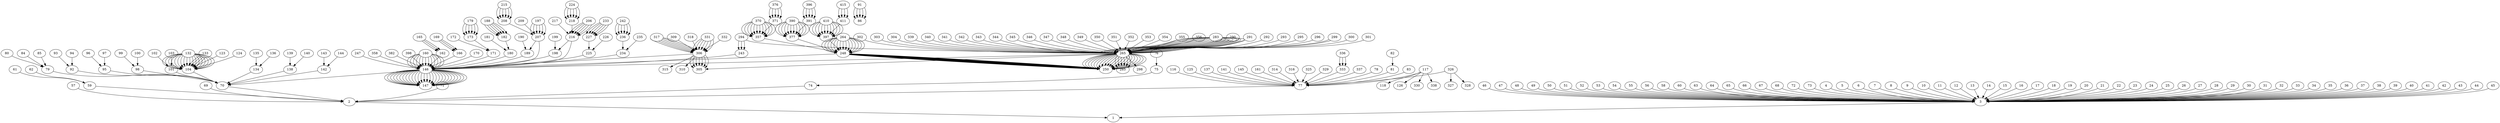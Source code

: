 // The Round Table
digraph {
	824758822 [label=1]
	1543717122 [label=2]
	-1587681112 [label=3]
	-575549639 [label=4]
	-1432410094 [label=5]
	-1432475884 [label=6]
	-566501847 [label=7]
	-2141961303 [label=8]
	-566501834 [label=9]
	-1432410428 [label=10]
	-575548140 [label=11]
	-1432408579 [label=12]
	-2141959708 [label=13]
	-566500231 [label=14]
	-1432411961 [label=15]
	-575548028 [label=16]
	-2141959650 [label=17]
	-566500197 [label=18]
	-1432410711 [label=19]
	-575548010 [label=20]
	-2141958845 [label=21]
	894723641 [label=22]
	1496878193 [label=23]
	-1051372753 [label=24]
	-1946181178 [label=25]
	761468978 [label=26]
	1622574994 [label=27]
	1341570858 [label=28]
	1335479913 [label=29]
	1550973501 [label=30]
	-1944548625 [label=31]
	-2044437607 [label=32]
	-1432407469 [label=33]
	-1432404043 [label=34]
	-1432466362 [label=35]
	1827844345 [label=36]
	-2047731797 [label=37]
	1367368330 [label=38]
	-1694215431 [label=39]
	894338984 [label=40]
	-1589563437 [label=41]
	-896471947 [label=42]
	-896471949 [label=43]
	-1403543303 [label=44]
	-1403543302 [label=45]
	1989728745 [label=46]
	-1403477531 [label=47]
	-1403475610 [label=48]
	-802279068 [label=49]
	-802274832 [label=50]
	-2093622841 [label=51]
	-101010351 [label=52]
	349993221 [label=53]
	-1789199237 [label=54]
	-1813694676 [label=55]
	959053670 [label=56]
	2023797515 [label=57]
	-1978584475 [label=58]
	-125085135 [label=59]
	-429153848 [label=60]
	-163154897 [label=61]
	-163154475 [label=62]
	-1657549314 [label=63]
	-2053789460 [label=64]
	-1345338246 [label=65]
	-2053787212 [label=66]
	-1262952309 [label=67]
	-1163719169 [label=68]
	1025123992 [label=69]
	2532226 [label=70]
	1649941038 [label=71]
	369495875 [label=72]
	-1631410944 [label=73]
	-119814121 [label=74]
	-659357135 [label=75]
	-6351466 [label=76]
	-505915618 [label=77]
	-57422591 [label=78]
	-1760734408 [label=79]
	1640670584 [label=80]
	1267524619 [label=81]
	1265962657 [label=82]
	1265961677 [label=83]
	1267524722 [label=84]
	1267518253 [label=85]
	1270704383 [label=86]
	1265958865 [label=87]
	1265958865 [label=88]
	1265958865 [label=89]
	1265958865 [label=90]
	1265958865 [label=91]
	1270365044 [label=92]
	1269263652 [label=93]
	1269263651 [label=94]
	1270365033 [label=95]
	1269263630 [label=96]
	1269263629 [label=97]
	1270365030 [label=98]
	1269263632 [label=99]
	1269263631 [label=100]
	1270365070 [label=101]
	1269263712 [label=102]
	1269263711 [label=103]
	1270365075 [label=104]
	1265958895 [label=105]
	1265958895 [label=106]
	1265958895 [label=107]
	1265958895 [label=108]
	1265958895 [label=109]
	1265958895 [label=110]
	1265958895 [label=111]
	1265958895 [label=112]
	1265958895 [label=113]
	1265958895 [label=114]
	1265958895 [label=115]
	1267518602 [label=116]
	1267518383 [label=117]
	-148882091 [label=118]
	1265958895 [label=119]
	1265958895 [label=120]
	1265958895 [label=121]
	1265958902 [label=122]
	1265958901 [label=123]
	1265958900 [label=124]
	1267518592 [label=125]
	-148878691 [label=126]
	1265958895 [label=127]
	1265958902 [label=128]
	1265958895 [label=129]
	1265958902 [label=130]
	1265958895 [label=131]
	1265958895 [label=132]
	1265958902 [label=133]
	1270365062 [label=134]
	1269263696 [label=135]
	1269263730 [label=136]
	1267518630 [label=137]
	1270365108 [label=138]
	1269263780 [label=139]
	1269263779 [label=140]
	1267518625 [label=141]
	1270365095 [label=142]
	1269263754 [label=143]
	1269263540 [label=144]
	1267518407 [label=145]
	1270364885 [label=146]
	-97137843 [label=147]
	1265958961 [label=148]
	1265958961 [label=149]
	1265958961 [label=150]
	1265958961 [label=151]
	1265958961 [label=152]
	1265958961 [label=153]
	1265958961 [label=154]
	1265958961 [label=155]
	1265958961 [label=156]
	1265958961 [label=157]
	1265958961 [label=158]
	1265958961 [label=159]
	1265958961 [label=160]
	1267518412 [label=161]
	1922331370 [label=162]
	1265958958 [label=163]
	1265958958 [label=164]
	1265958958 [label=165]
	1922331361 [label=166]
	1265958949 [label=167]
	1265958949 [label=168]
	1265958949 [label=169]
	1922331360 [label=170]
	1922331359 [label=171]
	1922331387 [label=172]
	1922331386 [label=173]
	1265958988 [label=174]
	1265958988 [label=175]
	1265958988 [label=176]
	1265958988 [label=177]
	1265958988 [label=178]
	1265958988 [label=179]
	1922331399 [label=180]
	1922331424 [label=181]
	1922331431 [label=182]
	1265958993 [label=183]
	1265958993 [label=184]
	1265958993 [label=185]
	1265958993 [label=186]
	1265958993 [label=187]
	1265958993 [label=188]
	1922331404 [label=189]
	1922331434 [label=190]
	1922331433 [label=191]
	1265958990 [label=192]
	1265958990 [label=193]
	1265958990 [label=194]
	1265958990 [label=195]
	1265958990 [label=196]
	1265958990 [label=197]
	1922331393 [label=198]
	1922331412 [label=199]
	1922331430 [label=200]
	1265958966 [label=201]
	1265958966 [label=202]
	1265958966 [label=203]
	1265958966 [label=204]
	1265958966 [label=205]
	1265958966 [label=206]
	1922331433 [label=207]
	1922331491 [label=208]
	1922331492 [label=209]
	1265959019 [label=210]
	1265959019 [label=211]
	1265959019 [label=212]
	1265959019 [label=213]
	1265959019 [label=214]
	1265959019 [label=215]
	1922331430 [label=216]
	1922331494 [label=217]
	1922331493 [label=218]
	1265959024 [label=219]
	1265959024 [label=220]
	1265959024 [label=221]
	1265959024 [label=222]
	1265959024 [label=223]
	1265959024 [label=224]
	1922331435 [label=225]
	1922331496 [label=226]
	1922331487 [label=227]
	1265959013 [label=228]
	1265959013 [label=229]
	1265959013 [label=230]
	1265959013 [label=231]
	1265959013 [label=232]
	1265959013 [label=233]
	1922331443 [label=234]
	1922331480 [label=235]
	1922331503 [label=236]
	1265959053 [label=237]
	1265959053 [label=238]
	1265959053 [label=239]
	1265959053 [label=240]
	1265959053 [label=241]
	1265959053 [label=242]
	1922331464 [label=243]
	1265959052 [label=244]
	1265959052 [label=245]
	1265959052 [label=246]
	1922331463 [label=247]
	1267515786 [label=248]
	1265959050 [label=249]
	-1076140352 [label=250]
	1265959050 [label=251]
	1265959050 [label=252]
	1265959050 [label=253]
	1265959050 [label=254]
	1265959050 [label=255]
	1265959050 [label=256]
	1265959050 [label=257]
	1265959050 [label=258]
	1265959050 [label=259]
	1265959050 [label=260]
	1265959050 [label=261]
	1265959050 [label=262]
	1265959050 [label=263]
	1265959050 [label=264]
	1267515793 [label=265]
	1265959057 [label=266]
	1265959057 [label=267]
	1265959057 [label=268]
	1265959057 [label=269]
	1265959057 [label=270]
	1265959057 [label=271]
	1265959057 [label=272]
	1265959057 [label=273]
	1265959057 [label=274]
	1265959057 [label=275]
	1265959057 [label=276]
	1265959057 [label=277]
	1265959057 [label=278]
	1265959057 [label=279]
	1265959057 [label=280]
	1265959057 [label=281]
	1265959057 [label=282]
	1265959057 [label=283]
	1265959064 [label=284]
	-1640604840 [label=285]
	1265959064 [label=286]
	1265959064 [label=287]
	1265959064 [label=288]
	1265959064 [label=289]
	1265959064 [label=290]
	1265959063 [label=291]
	1265959062 [label=292]
	1265959061 [label=293]
	1265959052 [label=294]
	1265959051 [label=295]
	1265960557 [label=296]
	1265960580 [label=297]
	-1916673914 [label=298]
	1265960580 [label=299]
	1265960579 [label=300]
	1265960578 [label=301]
	1265960577 [label=302]
	1265960584 [label=303]
	1265960583 [label=304]
	-1184869068 [label=305]
	1267516591 [label=306]
	1265962149 [label=307]
	1265962149 [label=308]
	1265962148 [label=309]
	-1438626347 [label=310]
	1265962149 [label=311]
	1265962149 [label=312]
	1265962149 [label=313]
	1267519317 [label=314]
	-484785310 [label=315]
	1267519315 [label=316]
	1265962149 [label=317]
	1265962147 [label=318]
	1265962138 [label=319]
	1265962138 [label=320]
	1265962138 [label=321]
	1265962138 [label=322]
	1265962138 [label=323]
	1265962138 [label=324]
	1267519337 [label=325]
	1267524466 [label=326]
	-84914899 [label=327]
	-84914901 [label=328]
	1267519335 [label=329]
	-146355245 [label=330]
	1265962138 [label=331]
	1265962156 [label=332]
	1267519341 [label=333]
	1265962248 [label=334]
	1265962248 [label=335]
	1265962248 [label=336]
	1267519340 [label=337]
	-146355381 [label=338]
	1265960590 [label=339]
	1265960589 [label=340]
	1265960612 [label=341]
	1265960611 [label=342]
	1265960610 [label=343]
	1265960609 [label=344]
	1265960616 [label=345]
	1265960615 [label=346]
	1265960614 [label=347]
	1265960613 [label=348]
	1265960623 [label=349]
	1265960622 [label=350]
	1265960621 [label=351]
	1265960644 [label=352]
	1265960643 [label=353]
	1265960642 [label=354]
	1265960641 [label=355]
	1265960648 [label=356]
	1267516721 [label=357]
	1267516633 [label=358]
	1265960632 [label=359]
	1265960632 [label=360]
	1265960632 [label=361]
	1265960632 [label=362]
	1265960632 [label=363]
	1265960632 [label=364]
	1265960632 [label=365]
	1265960632 [label=366]
	1265960632 [label=367]
	1265960632 [label=368]
	1265960632 [label=369]
	1265960632 [label=370]
	1270706067 [label=371]
	1265960631 [label=372]
	1265960631 [label=373]
	1265960631 [label=374]
	1265960631 [label=375]
	1265960631 [label=376]
	1267516742 [label=377]
	1265960685 [label=378]
	1265960685 [label=379]
	1265960685 [label=380]
	1265960685 [label=381]
	1267516630 [label=382]
	1265960685 [label=383]
	1265960685 [label=384]
	1265960685 [label=385]
	1265960685 [label=386]
	1265960685 [label=387]
	1265960685 [label=388]
	1265960685 [label=389]
	1265960685 [label=390]
	1270706141 [label=391]
	1265960684 [label=392]
	1265960684 [label=393]
	1265960684 [label=394]
	1265960684 [label=395]
	1265960684 [label=396]
	1267516739 [label=397]
	1267516651 [label=398]
	1265960682 [label=399]
	1265960682 [label=400]
	1265960682 [label=401]
	1265960682 [label=402]
	1265960682 [label=403]
	1265960682 [label=404]
	1265960682 [label=405]
	1265960682 [label=406]
	1265960682 [label=407]
	1265960682 [label=408]
	1265960682 [label=409]
	1265960682 [label=410]
	1270706143 [label=411]
	1265960689 [label=412]
	1265960689 [label=413]
	1265960689 [label=414]
	1265960689 [label=415]
		1543717122 -> 824758822
		-1587681112 -> 824758822
		-575549639 -> -1587681112
		-1432410094 -> -1587681112
		-1432475884 -> -1587681112
		-566501847 -> -1587681112
		-2141961303 -> -1587681112
		-566501834 -> -1587681112
		-1432410428 -> -1587681112
		-575548140 -> -1587681112
		-1432408579 -> -1587681112
		-2141959708 -> -1587681112
		-566500231 -> -1587681112
		-1432411961 -> -1587681112
		-575548028 -> -1587681112
		-2141959650 -> -1587681112
		-566500197 -> -1587681112
		-1432410711 -> -1587681112
		-575548010 -> -1587681112
		-2141958845 -> -1587681112
		894723641 -> -1587681112
		1496878193 -> -1587681112
		-1051372753 -> -1587681112
		-1946181178 -> -1587681112
		761468978 -> -1587681112
		1622574994 -> -1587681112
		1341570858 -> -1587681112
		1335479913 -> -1587681112
		1550973501 -> -1587681112
		-1944548625 -> -1587681112
		-2044437607 -> -1587681112
		-1432407469 -> -1587681112
		-1432404043 -> -1587681112
		-1432466362 -> -1587681112
		1827844345 -> -1587681112
		-2047731797 -> -1587681112
		1367368330 -> -1587681112
		-1694215431 -> -1587681112
		894338984 -> -1587681112
		-1589563437 -> -1587681112
		-896471947 -> -1587681112
		-896471949 -> -1587681112
		-1403543303 -> -1587681112
		-1403543302 -> -1587681112
		1989728745 -> -1587681112
		-1403477531 -> -1587681112
		-1403475610 -> -1587681112
		-802279068 -> -1587681112
		-802274832 -> -1587681112
		-2093622841 -> -1587681112
		-101010351 -> -1587681112
		349993221 -> -1587681112
		-1789199237 -> -1587681112
		-1813694676 -> -1587681112
		959053670 -> -1587681112
		2023797515 -> 1543717122
		-1978584475 -> -1587681112
		-125085135 -> 1543717122
		-429153848 -> -1587681112
		-163154897 -> -125085135
		-163154475 -> -125085135
		-1657549314 -> -1587681112
		-2053789460 -> -1587681112
		-1345338246 -> -1587681112
		-2053787212 -> -1587681112
		-1262952309 -> -1587681112
		-1163719169 -> -1587681112
		1025123992 -> 1543717122
		2532226 -> 1543717122
		1649941038 -> 1543717122
		369495875 -> -1587681112
		-1631410944 -> -1587681112
		-119814121 -> 1543717122
		-659357135 -> -119814121
		-6351466 -> -659357135
		-505915618 -> 1543717122
		-57422591 -> -505915618
		-1760734408 -> 2532226
		1640670584 -> -1760734408
		1267524619 -> -505915618
		1265962657 -> 1267524619
		1265961677 -> -505915618
		1267524722 -> -1760734408
		1267518253 -> -1760734408
		1265958865 -> 1270704383
		1265958865 -> 1270704383
		1265958865 -> 1270704383
		1265958865 -> 1270704383
		1265958865 -> 1270704383
		1270365044 -> 2532226
		1269263652 -> 1270365044
		1269263651 -> 1270365044
		1270365033 -> 2532226
		1269263630 -> 1270365033
		1269263629 -> 1270365033
		1270365030 -> 2532226
		1269263632 -> 1270365030
		1269263631 -> 1270365030
		1270365070 -> 2532226
		1269263712 -> 1270365070
		1269263711 -> 1270365070
		1270365075 -> 2532226
		1265958895 -> 1270365075
		1265958895 -> 1270365075
		1265958895 -> 1270365075
		1265958895 -> 1270365075
		1265958895 -> 1270365075
		1265958895 -> 1270365075
		1265958895 -> 1270365075
		1265958895 -> 1270365075
		1265958895 -> 1270365075
		1265958895 -> 1270365075
		1265958895 -> 1270365075
		1267518602 -> -505915618
		1267518383 -> -505915618
		1267518383 -> -148882091
		1265958895 -> 1270365075
		1265958895 -> 1270365075
		1265958895 -> 1270365075
		1265958902 -> 1270365075
		1265958901 -> 1270365075
		1265958900 -> 1270365075
		1267518592 -> -505915618
		1267518383 -> -148878691
		1265958895 -> 1270365075
		1265958902 -> 1270365075
		1265958895 -> 1270365075
		1265958902 -> 1270365075
		1265958895 -> 1270365075
		1265958895 -> 1270365075
		1265958902 -> 1270365075
		1270365062 -> 2532226
		1269263696 -> 1270365062
		1269263730 -> 1270365062
		1267518630 -> -505915618
		1270365108 -> 2532226
		1269263780 -> 1270365108
		1269263779 -> 1270365108
		1267518625 -> -505915618
		1270365095 -> 2532226
		1269263754 -> 1270365095
		1269263540 -> 1270365095
		1267518407 -> -505915618
		1270364885 -> 2532226
		1270364885 -> -97137843
		1265958961 -> 1270364885
		1270364885 -> -97137843
		1265958961 -> 1270364885
		1270364885 -> -97137843
		1265958961 -> 1270364885
		1270364885 -> -97137843
		1265958961 -> 1270364885
		1270364885 -> -97137843
		1265958961 -> 1270364885
		1270364885 -> -97137843
		1265958961 -> 1270364885
		1270364885 -> -97137843
		1265958961 -> 1270364885
		1270364885 -> -97137843
		1265958961 -> 1270364885
		1270364885 -> -97137843
		1270364885 -> -97137843
		1270364885 -> -97137843
		1265958961 -> 1270364885
		1270364885 -> -97137843
		1265958961 -> 1270364885
		1270364885 -> -97137843
		1265958961 -> 1270364885
		1270364885 -> -97137843
		1265958961 -> 1270364885
		1270364885 -> -97137843
		1265958961 -> 1270364885
		1270364885 -> -97137843
		1267518412 -> -505915618
		1922331370 -> 1270364885
		1265958958 -> 1922331370
		1265958958 -> 1922331370
		1265958958 -> 1922331370
		1270364885 -> -97137843
		1922331361 -> 1270364885
		1265958949 -> 1922331361
		1265958949 -> 1922331361
		1265958949 -> 1922331361
		1270364885 -> -97137843
		1922331360 -> 1270364885
		1270364885 -> -97137843
		1922331359 -> 1270364885
		1922331387 -> 1922331359
		1922331386 -> 1922331359
		1265958988 -> 1922331386
		1265958988 -> 1922331386
		1265958988 -> 1922331386
		1265958988 -> 1922331386
		1265958988 -> 1922331386
		1265958988 -> 1922331386
		1270364885 -> -97137843
		1922331399 -> 1270364885
		1922331424 -> 1922331399
		1922331431 -> 1922331399
		1265958993 -> 1922331431
		1265958993 -> 1922331431
		1265958993 -> 1922331431
		1265958993 -> 1922331431
		1265958993 -> 1922331431
		1265958993 -> 1922331431
		1270364885 -> -97137843
		1922331404 -> 1270364885
		1922331434 -> 1922331404
		1922331433 -> 1922331404
		1265958990 -> 1922331433
		1265958990 -> 1922331433
		1265958990 -> 1922331433
		1265958990 -> 1922331433
		1265958990 -> 1922331433
		1265958990 -> 1922331433
		1270364885 -> -97137843
		1922331393 -> 1270364885
		1922331412 -> 1922331393
		1922331430 -> 1922331393
		1265958966 -> 1922331430
		1265958966 -> 1922331430
		1265958966 -> 1922331430
		1265958966 -> 1922331430
		1265958966 -> 1922331430
		1265958966 -> 1922331430
		1270364885 -> -97137843
		1922331433 -> 1270364885
		1922331491 -> 1922331433
		1922331492 -> 1922331433
		1265959019 -> 1922331491
		1265959019 -> 1922331491
		1265959019 -> 1922331491
		1265959019 -> 1922331491
		1265959019 -> 1922331491
		1265959019 -> 1922331491
		1270364885 -> -97137843
		1922331430 -> 1270364885
		1922331494 -> 1922331430
		1922331493 -> 1922331430
		1265959024 -> 1922331493
		1265959024 -> 1922331493
		1265959024 -> 1922331493
		1265959024 -> 1922331493
		1265959024 -> 1922331493
		1265959024 -> 1922331493
		1270364885 -> -97137843
		1922331435 -> 1270364885
		1922331496 -> 1922331435
		1922331487 -> 1922331435
		1265959013 -> 1922331487
		1265959013 -> 1922331487
		1265959013 -> 1922331487
		1265959013 -> 1922331487
		1265959013 -> 1922331487
		1265959013 -> 1922331487
		1270364885 -> -97137843
		1922331443 -> 1270364885
		1922331480 -> 1922331443
		1922331503 -> 1922331443
		1265959053 -> 1922331503
		1265959053 -> 1922331503
		1265959053 -> 1922331503
		1265959053 -> 1922331503
		1265959053 -> 1922331503
		1265959053 -> 1922331503
		1270364885 -> -97137843
		1922331464 -> 1270364885
		1265959052 -> 1922331464
		1265959052 -> 1922331464
		1265959052 -> 1922331464
		1270364885 -> -97137843
		1922331463 -> 1270364885
		1267515786 -> 1270364885
		1265959050 -> 1267515786
		1267515786 -> -1076140352
		1265959050 -> 1267515786
		1267515786 -> -1076140352
		1265959050 -> 1267515786
		1267515786 -> -1076140352
		1265959050 -> 1267515786
		1267515786 -> -1076140352
		1265959050 -> 1267515786
		1267515786 -> -1076140352
		1265959050 -> 1267515786
		1267515786 -> -1076140352
		1265959050 -> 1267515786
		1267515786 -> -1076140352
		1265959050 -> 1267515786
		1267515786 -> -1076140352
		1265959050 -> 1267515786
		1267515786 -> -1076140352
		1265959050 -> 1267515786
		1267515786 -> -1076140352
		1265959050 -> 1267515786
		1267515786 -> -1076140352
		1265959050 -> 1267515786
		1267515786 -> -1076140352
		1265959050 -> 1267515786
		1267515786 -> -1076140352
		1265959050 -> 1267515786
		1267515786 -> -1076140352
		1265959050 -> 1267515786
		1267515786 -> -1076140352
		1267515786 -> -1076140352
		1267515793 -> 1270364885
		1267515793 -> -1076140352
		1265959057 -> 1267515793
		1267515793 -> -1076140352
		1265959057 -> 1267515793
		1267515793 -> -1076140352
		1265959057 -> 1267515793
		1267515793 -> -1076140352
		1265959057 -> 1267515793
		1267515793 -> -1076140352
		1265959057 -> 1267515793
		1267515793 -> -1076140352
		1265959057 -> 1267515793
		1267515793 -> -1076140352
		1265959057 -> 1267515793
		1267515793 -> -1076140352
		1265959057 -> 1267515793
		1267515793 -> -1076140352
		1265959057 -> 1267515793
		1267515793 -> -1076140352
		1267515793 -> -1076140352
		1267515793 -> -1076140352
		1265959057 -> 1267515793
		1267515793 -> -1076140352
		1265959057 -> 1267515793
		1267515793 -> -1076140352
		1265959057 -> 1267515793
		1267515793 -> -1076140352
		1265959057 -> 1267515793
		1267515793 -> -1076140352
		1267515793 -> -1076140352
		1265959057 -> 1267515793
		1267515793 -> -1076140352
		1265959057 -> 1267515793
		1267515793 -> -1076140352
		1265959057 -> 1267515793
		1267515793 -> -1076140352
		1265959057 -> 1267515793
		1267515793 -> -1076140352
		1265959057 -> 1267515793
		1265959064 -> 1267515793
		1267515793 -> -1640604840
		1265959064 -> 1267515793
		1267515793 -> -1640604840
		1265959064 -> 1267515793
		1267515793 -> -1640604840
		1265959064 -> 1267515793
		1267515793 -> -1640604840
		1267515793 -> -1640604840
		1265959064 -> 1267515793
		1267515793 -> -1640604840
		1265959064 -> 1267515793
		1265959063 -> 1267515793
		1265959062 -> 1267515793
		1265959061 -> 1267515793
		1265959052 -> 1267515793
		1265959051 -> 1267515793
		1265960557 -> 1267515793
		1265960580 -> 1267515793
		1267515793 -> -1916673914
		1265960580 -> 1267515793
		1265960579 -> 1267515793
		1265960578 -> 1267515793
		1265960577 -> 1267515793
		1265960584 -> 1267515793
		1265960583 -> 1267515793
		1267515793 -> -1184869068
		1267516591 -> 1270364885
		1265962149 -> 1267516591
		1267516591 -> -1184869068
		1265962149 -> 1267516591
		1267516591 -> -1184869068
		1265962148 -> 1267516591
		1267516591 -> -1438626347
		1267516591 -> -1184869068
		1265962149 -> 1267516591
		1267516591 -> -1184869068
		1265962149 -> 1267516591
		1267516591 -> -1184869068
		1265962149 -> 1267516591
		1267516591 -> -1184869068
		1267519317 -> -505915618
		1267516591 -> -484785310
		1267516591 -> -1184869068
		1267519315 -> -505915618
		1265962149 -> 1267516591
		1265962147 -> 1267516591
		1265962138 -> 1267516591
		1265962138 -> 1267516591
		1265962138 -> 1267516591
		1265962138 -> 1267516591
		1265962138 -> 1267516591
		1265962138 -> 1267516591
		1267519337 -> -505915618
		1267524466 -> -505915618
		1267524466 -> -84914899
		1267524466 -> -84914901
		1267519335 -> -505915618
		1267518383 -> -146355245
		1265962138 -> 1267516591
		1265962156 -> 1267516591
		1267519341 -> -505915618
		1265962248 -> 1267519341
		1265962248 -> 1267519341
		1265962248 -> 1267519341
		1267519340 -> -505915618
		1267518383 -> -146355381
		1265960590 -> 1267515793
		1265960589 -> 1267515793
		1265960612 -> 1267515793
		1265960611 -> 1267515793
		1265960610 -> 1267515793
		1265960609 -> 1267515793
		1265960616 -> 1267515793
		1265960615 -> 1267515793
		1265960614 -> 1267515793
		1265960613 -> 1267515793
		1265960623 -> 1267515793
		1265960622 -> 1267515793
		1265960621 -> 1267515793
		1265960644 -> 1267515793
		1265960643 -> 1267515793
		1265960642 -> 1267515793
		1265960641 -> 1267515793
		1265960648 -> 1267515793
		1267516721 -> 1267515786
		1267516633 -> 1270364885
		1265960632 -> 1267516721
		1265960632 -> 1267516721
		1265960632 -> 1267516721
		1265960632 -> 1267516721
		1265960632 -> 1267516721
		1265960632 -> 1267516721
		1265960632 -> 1267516721
		1265960632 -> 1267516721
		1265960632 -> 1267516721
		1265960632 -> 1267516721
		1265960632 -> 1267516721
		1265960632 -> 1267516721
		1270706067 -> 1267516721
		1265960631 -> 1270706067
		1265960631 -> 1270706067
		1265960631 -> 1270706067
		1265960631 -> 1270706067
		1265960631 -> 1270706067
		1267516742 -> 1267515786
		1265960685 -> 1267516742
		1265960685 -> 1267516742
		1265960685 -> 1267516742
		1265960685 -> 1267516742
		1267516630 -> 1270364885
		1265960685 -> 1267516742
		1265960685 -> 1267516742
		1265960685 -> 1267516742
		1265960685 -> 1267516742
		1265960685 -> 1267516742
		1265960685 -> 1267516742
		1265960685 -> 1267516742
		1265960685 -> 1267516742
		1270706141 -> 1267516742
		1265960684 -> 1270706141
		1265960684 -> 1270706141
		1265960684 -> 1270706141
		1265960684 -> 1270706141
		1265960684 -> 1270706141
		1267516739 -> 1267515786
		1267516651 -> 1270364885
		1265960682 -> 1267516739
		1265960682 -> 1267516739
		1265960682 -> 1267516739
		1265960682 -> 1267516739
		1265960682 -> 1267516739
		1265960682 -> 1267516739
		1265960682 -> 1267516739
		1265960682 -> 1267516739
		1265960682 -> 1267516739
		1265960682 -> 1267516739
		1265960682 -> 1267516739
		1265960682 -> 1267516739
		1270706143 -> 1267516739
		1265960689 -> 1270706143
		1265960689 -> 1270706143
		1265960689 -> 1270706143
		1265960689 -> 1270706143
}